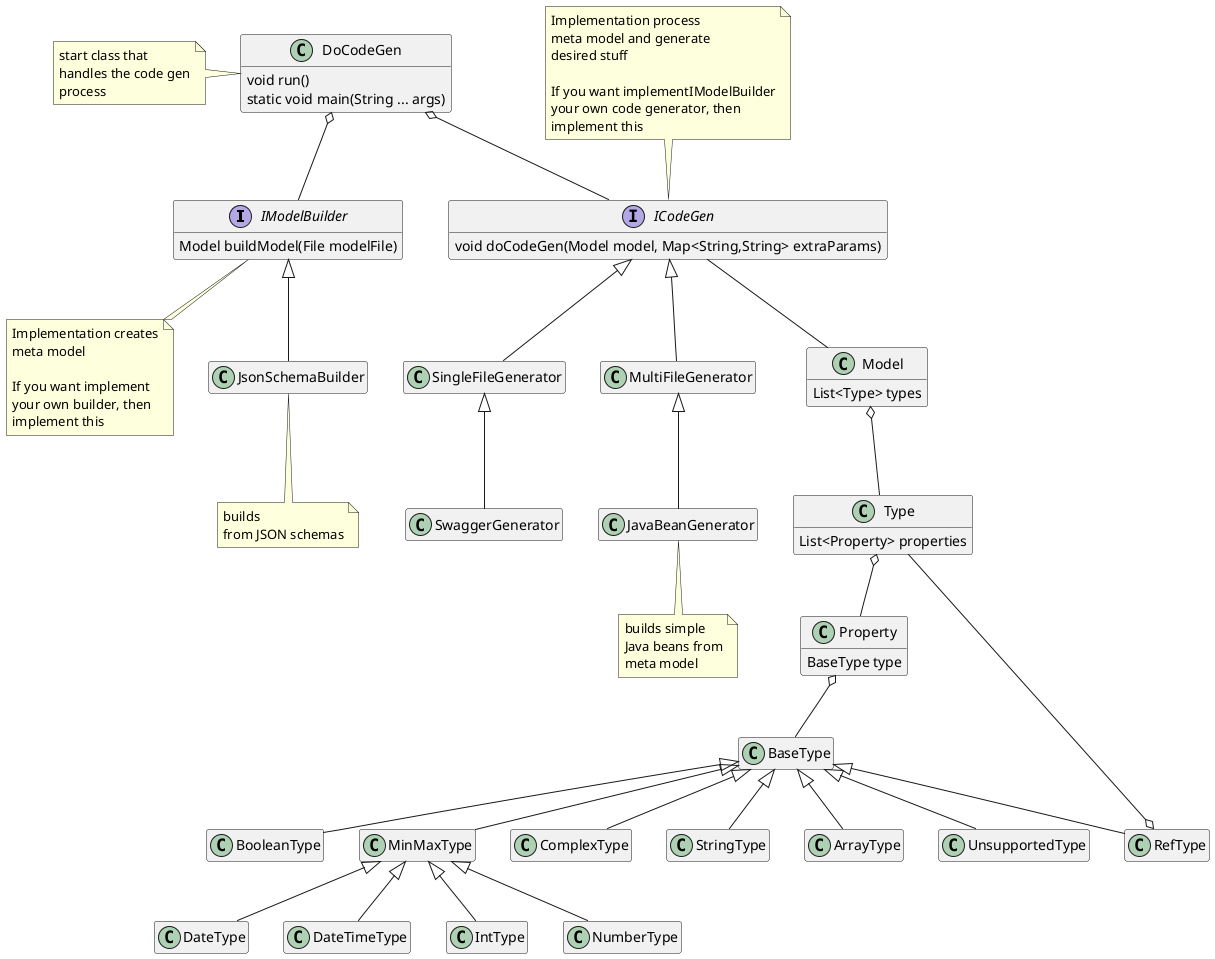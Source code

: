 @startuml
hide empty members

interface IModelBuilder {
    Model buildModel(File modelFile)
}

note bottom of IModelBuilder
    Implementation creates
    meta model

    If you want implement
    your own builder, then
    implement this
end note

interface ICodeGen {
    void doCodeGen(Model model, Map<String,String> extraParams)
}

note top of ICodeGen
    Implementation process
    meta model and generate
    desired stuff

    If you want implementIModelBuilder
    your own code generator, then
    implement this
end note


class DoCodeGen {
    void run()
    static void main(String ... args)
}

class JsonSchemaBuilder
class SingleFileGenerator
class MultiFileGenerator
class JavaBeanGenerator

note left of DoCodeGen
    start class that
    handles the code gen
    process
end note

note bottom of JsonSchemaBuilder
    builds
    from JSON schemas
end note

note bottom of JavaBeanGenerator
    builds simple
    Java beans from
    meta model
end note

DoCodeGen o-- IModelBuilder
DoCodeGen o-- ICodeGen

IModelBuilder <|-- JsonSchemaBuilder
ICodeGen <|-- MultiFileGenerator
ICodeGen <|-- SingleFileGenerator

MultiFileGenerator <|-- JavaBeanGenerator
SingleFileGenerator <|-- SwaggerGenerator
class Model {
    List<Type> types
}

class Type {
    List<Property> properties
}

class Property {
    BaseType type
}

BaseType <|-- BooleanType
BaseType <|-- MinMaxType
BaseType <|-- ComplexType
MinMaxType <|-- DateType
MinMaxType <|-- DateTimeType
MinMaxType <|-- IntType
MinMaxType <|-- NumberType
BaseType <|-- RefType
BaseType <|-- StringType
BaseType <|-- ArrayType
BaseType <|-- UnsupportedType

Property o-- BaseType
Type o-- Property
Model o-- Type

RefType o-- Type
ICodeGen -- Model

@enduml
